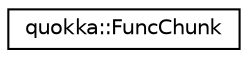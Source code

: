 digraph "Graphical Class Hierarchy"
{
 // LATEX_PDF_SIZE
  edge [fontname="Helvetica",fontsize="10",labelfontname="Helvetica",labelfontsize="10"];
  node [fontname="Helvetica",fontsize="10",shape=record];
  rankdir="LR";
  Node0 [label="quokka::FuncChunk",height=0.2,width=0.4,color="black", fillcolor="white", style="filled",URL="$classquokka_1_1FuncChunk.html",tooltip=" "];
}
